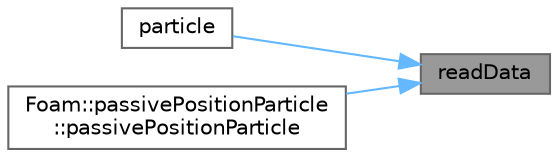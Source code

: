 digraph "readData"
{
 // LATEX_PDF_SIZE
  bgcolor="transparent";
  edge [fontname=Helvetica,fontsize=10,labelfontname=Helvetica,labelfontsize=10];
  node [fontname=Helvetica,fontsize=10,shape=box,height=0.2,width=0.4];
  rankdir="RL";
  Node1 [id="Node000001",label="readData",height=0.2,width=0.4,color="gray40", fillcolor="grey60", style="filled", fontcolor="black",tooltip=" "];
  Node1 -> Node2 [id="edge1_Node000001_Node000002",dir="back",color="steelblue1",style="solid",tooltip=" "];
  Node2 [id="Node000002",label="particle",height=0.2,width=0.4,color="grey40", fillcolor="white", style="filled",URL="$classFoam_1_1particle.html#acbcd4e802f179978f8e8a00e9bc7944d",tooltip=" "];
  Node1 -> Node3 [id="edge2_Node000001_Node000003",dir="back",color="steelblue1",style="solid",tooltip=" "];
  Node3 [id="Node000003",label="Foam::passivePositionParticle\l::passivePositionParticle",height=0.2,width=0.4,color="grey40", fillcolor="white", style="filled",URL="$classFoam_1_1passivePositionParticle.html#a4780275a2934ee140496afec547a1bc5",tooltip=" "];
}
